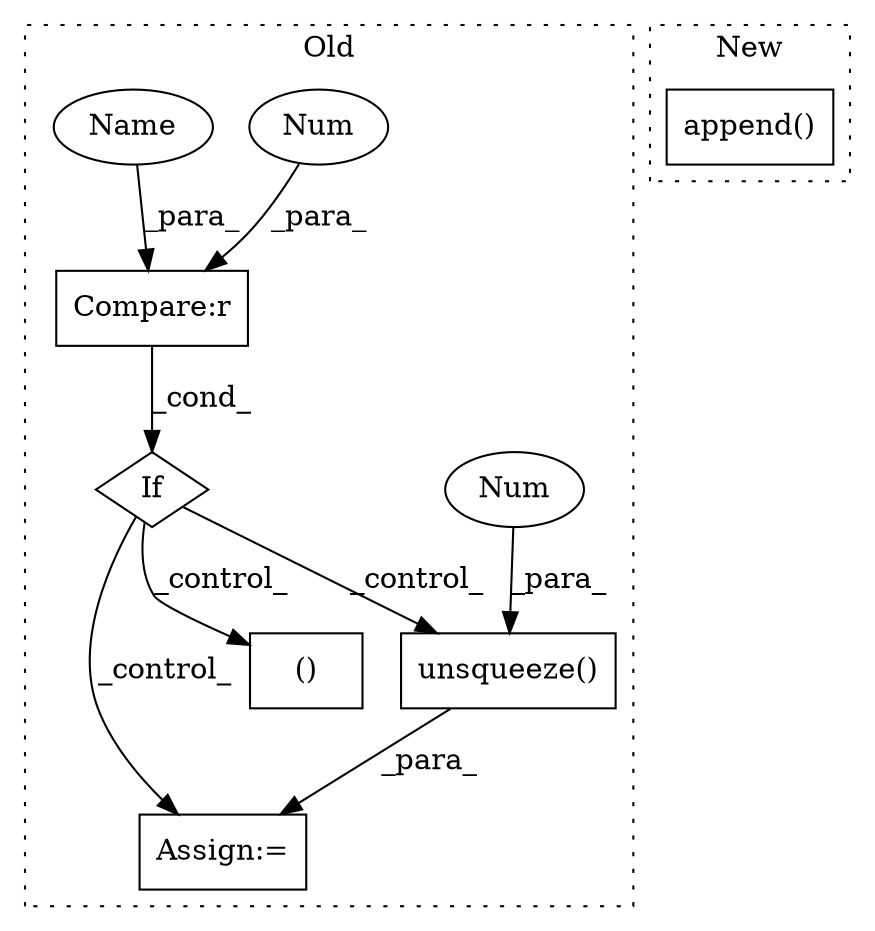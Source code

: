digraph G {
subgraph cluster0 {
1 [label="unsqueeze()" a="75" s="9266,9279" l="12,1" shape="box"];
3 [label="Num" a="76" s="9278" l="1" shape="ellipse"];
4 [label="Assign:=" a="68" s="9263" l="3" shape="box"];
5 [label="()" a="54" s="9341" l="16" shape="box"];
6 [label="If" a="96" s="9230,9239" l="3,18" shape="diamond"];
7 [label="Compare:r" a="40" s="9233" l="6" shape="box"];
8 [label="Num" a="76" s="9238" l="1" shape="ellipse"];
9 [label="Name" a="87" s="9233" l="1" shape="ellipse"];
label = "Old";
style="dotted";
}
subgraph cluster1 {
2 [label="append()" a="75" s="9364,9379" l="14,1" shape="box"];
label = "New";
style="dotted";
}
1 -> 4 [label="_para_"];
3 -> 1 [label="_para_"];
6 -> 4 [label="_control_"];
6 -> 5 [label="_control_"];
6 -> 1 [label="_control_"];
7 -> 6 [label="_cond_"];
8 -> 7 [label="_para_"];
9 -> 7 [label="_para_"];
}